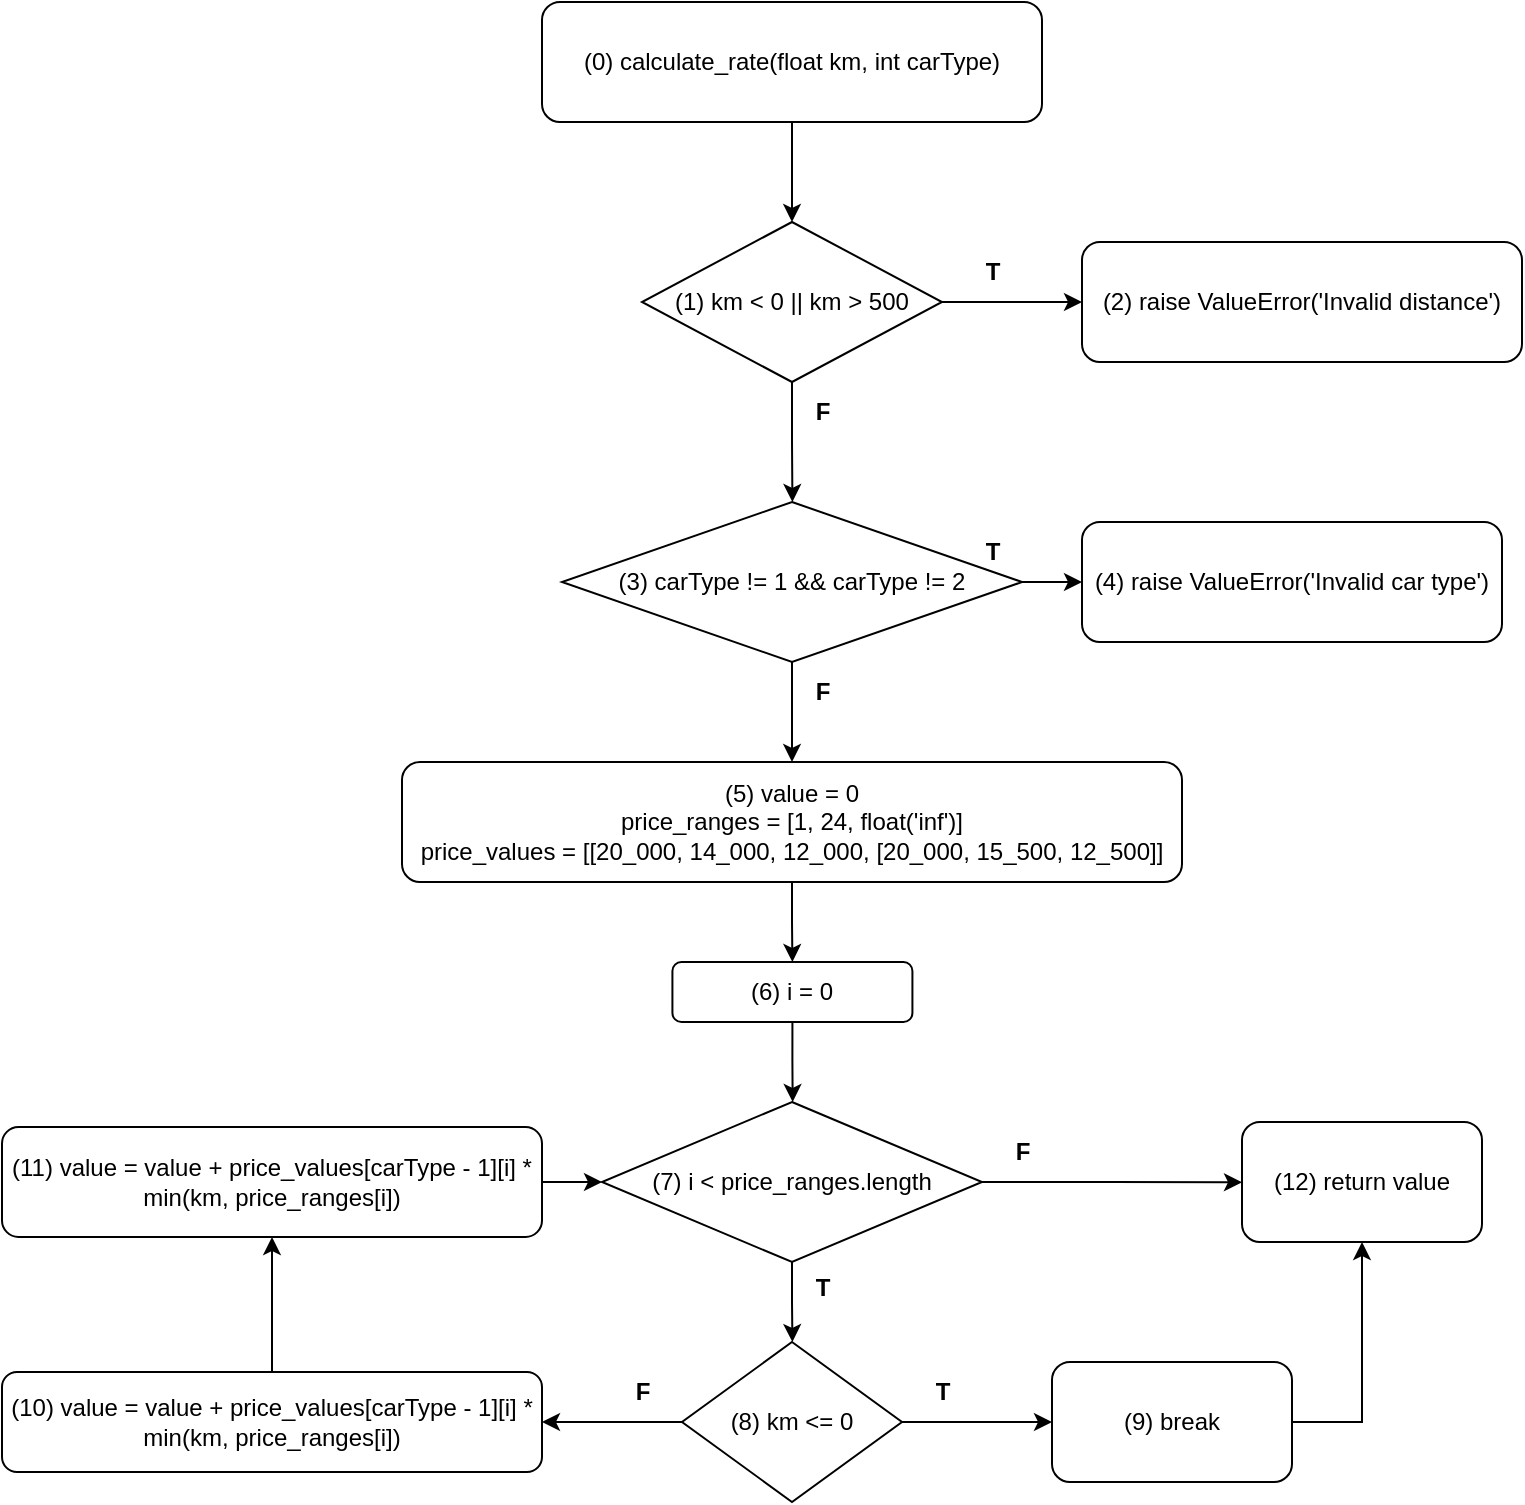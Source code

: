 <mxfile version="24.0.8" type="github">
  <diagram name="Page-1" id="zPGRw3HBfnQC19OAq6zw">
    <mxGraphModel dx="993" dy="514" grid="1" gridSize="10" guides="1" tooltips="1" connect="1" arrows="1" fold="1" page="1" pageScale="1" pageWidth="850" pageHeight="1100" math="0" shadow="0">
      <root>
        <mxCell id="0" />
        <mxCell id="1" parent="0" />
        <mxCell id="onb37vQSFci2zJddi1So-2" style="edgeStyle=orthogonalEdgeStyle;rounded=0;orthogonalLoop=1;jettySize=auto;html=1;exitX=0.5;exitY=1;exitDx=0;exitDy=0;" edge="1" parent="1" source="onb37vQSFci2zJddi1So-1">
          <mxGeometry relative="1" as="geometry">
            <mxPoint x="425" y="130" as="targetPoint" />
          </mxGeometry>
        </mxCell>
        <mxCell id="onb37vQSFci2zJddi1So-1" value="&lt;span id=&quot;selected_text&quot;&gt;&lt;/span&gt;&lt;span id=&quot;selected_text&quot;&gt;&lt;/span&gt;&lt;span id=&quot;selected_text&quot;&gt;&lt;/span&gt;&lt;span id=&quot;selected_text&quot;&gt;&lt;/span&gt;(0) calculate_rate(float km, int carType)" style="rounded=1;whiteSpace=wrap;html=1;" vertex="1" parent="1">
          <mxGeometry x="300" y="20" width="250" height="60" as="geometry" />
        </mxCell>
        <mxCell id="onb37vQSFci2zJddi1So-4" style="edgeStyle=orthogonalEdgeStyle;rounded=0;orthogonalLoop=1;jettySize=auto;html=1;exitX=1;exitY=0.5;exitDx=0;exitDy=0;" edge="1" parent="1" source="onb37vQSFci2zJddi1So-3">
          <mxGeometry relative="1" as="geometry">
            <mxPoint x="570" y="170" as="targetPoint" />
          </mxGeometry>
        </mxCell>
        <mxCell id="onb37vQSFci2zJddi1So-7" style="edgeStyle=orthogonalEdgeStyle;rounded=0;orthogonalLoop=1;jettySize=auto;html=1;exitX=0.5;exitY=1;exitDx=0;exitDy=0;" edge="1" parent="1" source="onb37vQSFci2zJddi1So-3">
          <mxGeometry relative="1" as="geometry">
            <mxPoint x="425.207" y="270" as="targetPoint" />
          </mxGeometry>
        </mxCell>
        <mxCell id="onb37vQSFci2zJddi1So-3" value="&lt;span id=&quot;selected_text&quot;&gt;&lt;/span&gt;&lt;span id=&quot;selected_text&quot;&gt;&lt;/span&gt;(1) km &amp;lt; 0 || km &amp;gt; 500" style="rhombus;whiteSpace=wrap;html=1;" vertex="1" parent="1">
          <mxGeometry x="350" y="130" width="150" height="80" as="geometry" />
        </mxCell>
        <mxCell id="onb37vQSFci2zJddi1So-5" value="&lt;span id=&quot;selected_text&quot;&gt;&lt;/span&gt;&lt;b&gt;&lt;span id=&quot;selected_text&quot;&gt;&lt;/span&gt;T&lt;/b&gt;" style="text;html=1;align=center;verticalAlign=middle;resizable=0;points=[];autosize=1;strokeColor=none;fillColor=none;" vertex="1" parent="1">
          <mxGeometry x="510" y="140" width="30" height="30" as="geometry" />
        </mxCell>
        <mxCell id="onb37vQSFci2zJddi1So-6" value="&lt;span id=&quot;selected_text&quot;&gt;&lt;/span&gt;&lt;span id=&quot;selected_text&quot;&gt;&lt;/span&gt;(2) raise ValueError(&#39;Invalid distance&#39;)" style="rounded=1;whiteSpace=wrap;html=1;" vertex="1" parent="1">
          <mxGeometry x="570" y="140" width="220" height="60" as="geometry" />
        </mxCell>
        <mxCell id="onb37vQSFci2zJddi1So-8" value="&lt;b&gt;&lt;span id=&quot;selected_text&quot;&gt;&lt;/span&gt;F&lt;/b&gt;" style="text;html=1;align=center;verticalAlign=middle;resizable=0;points=[];autosize=1;strokeColor=none;fillColor=none;" vertex="1" parent="1">
          <mxGeometry x="425" y="210" width="30" height="30" as="geometry" />
        </mxCell>
        <mxCell id="onb37vQSFci2zJddi1So-9" style="edgeStyle=orthogonalEdgeStyle;rounded=0;orthogonalLoop=1;jettySize=auto;html=1;exitX=1;exitY=0.5;exitDx=0;exitDy=0;" edge="1" parent="1" source="onb37vQSFci2zJddi1So-11">
          <mxGeometry relative="1" as="geometry">
            <mxPoint x="570" y="310" as="targetPoint" />
          </mxGeometry>
        </mxCell>
        <mxCell id="onb37vQSFci2zJddi1So-10" style="edgeStyle=orthogonalEdgeStyle;rounded=0;orthogonalLoop=1;jettySize=auto;html=1;exitX=0.5;exitY=1;exitDx=0;exitDy=0;" edge="1" parent="1" source="onb37vQSFci2zJddi1So-11" target="onb37vQSFci2zJddi1So-15">
          <mxGeometry relative="1" as="geometry">
            <mxPoint x="425.207" y="410" as="targetPoint" />
          </mxGeometry>
        </mxCell>
        <mxCell id="onb37vQSFci2zJddi1So-11" value="&lt;span id=&quot;selected_text&quot;&gt;&lt;/span&gt;&lt;span id=&quot;selected_text&quot;&gt;&lt;/span&gt;&lt;span id=&quot;selected_text&quot;&gt;&lt;/span&gt;&lt;span id=&quot;selected_text&quot;&gt;&lt;/span&gt;(3) carType != 1 &amp;amp;&amp;amp; carType != 2" style="rhombus;whiteSpace=wrap;html=1;" vertex="1" parent="1">
          <mxGeometry x="310" y="270" width="230" height="80" as="geometry" />
        </mxCell>
        <mxCell id="onb37vQSFci2zJddi1So-12" value="&lt;span id=&quot;selected_text&quot;&gt;&lt;/span&gt;&lt;b&gt;&lt;span id=&quot;selected_text&quot;&gt;&lt;/span&gt;T&lt;/b&gt;" style="text;html=1;align=center;verticalAlign=middle;resizable=0;points=[];autosize=1;strokeColor=none;fillColor=none;" vertex="1" parent="1">
          <mxGeometry x="510" y="280" width="30" height="30" as="geometry" />
        </mxCell>
        <mxCell id="onb37vQSFci2zJddi1So-13" value="&lt;span id=&quot;selected_text&quot;&gt;&lt;/span&gt;&lt;span id=&quot;selected_text&quot;&gt;&lt;/span&gt;&lt;span id=&quot;selected_text&quot;&gt;&lt;/span&gt;&lt;span id=&quot;selected_text&quot;&gt;&lt;/span&gt;&lt;span id=&quot;selected_text&quot;&gt;&lt;/span&gt;&lt;span id=&quot;selected_text&quot;&gt;&lt;/span&gt;(4) raise ValueError(&#39;Invalid &lt;span id=&quot;selected_text&quot;&gt;&lt;/span&gt;car type&#39;)" style="rounded=1;whiteSpace=wrap;html=1;" vertex="1" parent="1">
          <mxGeometry x="570" y="280" width="210" height="60" as="geometry" />
        </mxCell>
        <mxCell id="onb37vQSFci2zJddi1So-14" value="&lt;b&gt;&lt;span id=&quot;selected_text&quot;&gt;&lt;/span&gt;F&lt;/b&gt;" style="text;html=1;align=center;verticalAlign=middle;resizable=0;points=[];autosize=1;strokeColor=none;fillColor=none;" vertex="1" parent="1">
          <mxGeometry x="425" y="350" width="30" height="30" as="geometry" />
        </mxCell>
        <mxCell id="onb37vQSFci2zJddi1So-16" style="edgeStyle=orthogonalEdgeStyle;rounded=0;orthogonalLoop=1;jettySize=auto;html=1;exitX=0.5;exitY=1;exitDx=0;exitDy=0;" edge="1" parent="1" source="onb37vQSFci2zJddi1So-15" target="onb37vQSFci2zJddi1So-17">
          <mxGeometry relative="1" as="geometry">
            <mxPoint x="425.286" y="480" as="targetPoint" />
          </mxGeometry>
        </mxCell>
        <mxCell id="onb37vQSFci2zJddi1So-15" value="&lt;span id=&quot;selected_text&quot;&gt;&lt;/span&gt;&lt;span id=&quot;selected_text&quot;&gt;&lt;/span&gt;&lt;span id=&quot;selected_text&quot;&gt;&lt;/span&gt;(5) value = 0&lt;br&gt;&lt;div&gt;price_ranges = [1, 24, float(&#39;inf&#39;)]&lt;/div&gt;&lt;div&gt;price_values = [&lt;span style=&quot;background-color: initial;&quot;&gt;[20_000, 14_000, 12_000,&amp;nbsp;&lt;/span&gt;&lt;span style=&quot;background-color: initial;&quot;&gt;[20_000, 15_500, 12_500]&lt;/span&gt;&lt;span style=&quot;background-color: initial;&quot;&gt;]&lt;/span&gt;&lt;/div&gt;&lt;span id=&quot;selected_text&quot;&gt;&lt;/span&gt;" style="rounded=1;whiteSpace=wrap;html=1;" vertex="1" parent="1">
          <mxGeometry x="230" y="400" width="390" height="60" as="geometry" />
        </mxCell>
        <mxCell id="onb37vQSFci2zJddi1So-19" style="edgeStyle=orthogonalEdgeStyle;rounded=0;orthogonalLoop=1;jettySize=auto;html=1;exitX=0.5;exitY=1;exitDx=0;exitDy=0;" edge="1" parent="1" source="onb37vQSFci2zJddi1So-17">
          <mxGeometry relative="1" as="geometry">
            <mxPoint x="425.333" y="570" as="targetPoint" />
          </mxGeometry>
        </mxCell>
        <mxCell id="onb37vQSFci2zJddi1So-17" value="&lt;span id=&quot;selected_text&quot;&gt;&lt;/span&gt;&lt;span id=&quot;selected_text&quot;&gt;&lt;/span&gt;&lt;span id=&quot;selected_text&quot;&gt;&lt;/span&gt;&lt;span id=&quot;selected_text&quot;&gt;&lt;/span&gt;(6) i = 0" style="rounded=1;whiteSpace=wrap;html=1;" vertex="1" parent="1">
          <mxGeometry x="365.21" y="500" width="120" height="30" as="geometry" />
        </mxCell>
        <mxCell id="onb37vQSFci2zJddi1So-18" style="edgeStyle=orthogonalEdgeStyle;rounded=0;orthogonalLoop=1;jettySize=auto;html=1;exitX=0.5;exitY=1;exitDx=0;exitDy=0;" edge="1" parent="1" source="onb37vQSFci2zJddi1So-17" target="onb37vQSFci2zJddi1So-17">
          <mxGeometry relative="1" as="geometry" />
        </mxCell>
        <mxCell id="onb37vQSFci2zJddi1So-22" style="edgeStyle=orthogonalEdgeStyle;rounded=0;orthogonalLoop=1;jettySize=auto;html=1;exitX=1;exitY=0.5;exitDx=0;exitDy=0;" edge="1" parent="1" source="onb37vQSFci2zJddi1So-21">
          <mxGeometry relative="1" as="geometry">
            <mxPoint x="650" y="610.167" as="targetPoint" />
          </mxGeometry>
        </mxCell>
        <mxCell id="onb37vQSFci2zJddi1So-26" style="edgeStyle=orthogonalEdgeStyle;rounded=0;orthogonalLoop=1;jettySize=auto;html=1;exitX=0.5;exitY=1;exitDx=0;exitDy=0;entryX=0.5;entryY=0;entryDx=0;entryDy=0;" edge="1" parent="1" source="onb37vQSFci2zJddi1So-21">
          <mxGeometry relative="1" as="geometry">
            <mxPoint x="425.21" y="690" as="targetPoint" />
          </mxGeometry>
        </mxCell>
        <mxCell id="onb37vQSFci2zJddi1So-21" value="&lt;span id=&quot;selected_text&quot;&gt;&lt;/span&gt;&lt;span id=&quot;selected_text&quot;&gt;&lt;/span&gt;&lt;span id=&quot;selected_text&quot;&gt;&lt;/span&gt;(7) i &amp;lt; price_ranges.length" style="rhombus;whiteSpace=wrap;html=1;" vertex="1" parent="1">
          <mxGeometry x="330" y="570" width="190" height="80" as="geometry" />
        </mxCell>
        <mxCell id="onb37vQSFci2zJddi1So-23" value="&lt;span id=&quot;selected_text&quot;&gt;&lt;/span&gt;&lt;b&gt;&lt;span id=&quot;selected_text&quot;&gt;&lt;/span&gt;F&lt;/b&gt;" style="text;html=1;align=center;verticalAlign=middle;resizable=0;points=[];autosize=1;strokeColor=none;fillColor=none;" vertex="1" parent="1">
          <mxGeometry x="525" y="580" width="30" height="30" as="geometry" />
        </mxCell>
        <mxCell id="onb37vQSFci2zJddi1So-24" value="&lt;span id=&quot;selected_text&quot;&gt;&lt;/span&gt;&lt;span id=&quot;selected_text&quot;&gt;&lt;/span&gt;&lt;span id=&quot;selected_text&quot;&gt;&lt;/span&gt;(12) return value" style="rounded=1;whiteSpace=wrap;html=1;" vertex="1" parent="1">
          <mxGeometry x="650" y="580" width="120" height="60" as="geometry" />
        </mxCell>
        <mxCell id="onb37vQSFci2zJddi1So-28" style="edgeStyle=orthogonalEdgeStyle;rounded=0;orthogonalLoop=1;jettySize=auto;html=1;exitX=1;exitY=0.5;exitDx=0;exitDy=0;entryX=0;entryY=0.5;entryDx=0;entryDy=0;" edge="1" parent="1" source="onb37vQSFci2zJddi1So-27" target="onb37vQSFci2zJddi1So-30">
          <mxGeometry relative="1" as="geometry">
            <mxPoint x="550" y="730" as="targetPoint" />
            <Array as="points" />
          </mxGeometry>
        </mxCell>
        <mxCell id="onb37vQSFci2zJddi1So-33" style="edgeStyle=orthogonalEdgeStyle;rounded=0;orthogonalLoop=1;jettySize=auto;html=1;exitX=0;exitY=0.5;exitDx=0;exitDy=0;" edge="1" parent="1" source="onb37vQSFci2zJddi1So-27" target="onb37vQSFci2zJddi1So-34">
          <mxGeometry relative="1" as="geometry">
            <mxPoint x="310" y="730.167" as="targetPoint" />
          </mxGeometry>
        </mxCell>
        <mxCell id="onb37vQSFci2zJddi1So-27" value="&lt;span id=&quot;selected_text&quot;&gt;&lt;/span&gt;&lt;span id=&quot;selected_text&quot;&gt;&lt;/span&gt;(8) km &amp;lt;= 0" style="rhombus;whiteSpace=wrap;html=1;" vertex="1" parent="1">
          <mxGeometry x="370" y="690" width="110" height="80" as="geometry" />
        </mxCell>
        <mxCell id="onb37vQSFci2zJddi1So-29" value="&lt;span id=&quot;selected_text&quot;&gt;&lt;/span&gt;&lt;span id=&quot;selected_text&quot;&gt;&lt;/span&gt;&lt;span id=&quot;selected_text&quot;&gt;&lt;/span&gt;&lt;b&gt;&lt;span id=&quot;selected_text&quot;&gt;&lt;/span&gt;T&lt;/b&gt;" style="text;html=1;align=center;verticalAlign=middle;resizable=0;points=[];autosize=1;strokeColor=none;fillColor=none;" vertex="1" parent="1">
          <mxGeometry x="485.21" y="700" width="30" height="30" as="geometry" />
        </mxCell>
        <mxCell id="onb37vQSFci2zJddi1So-32" style="edgeStyle=orthogonalEdgeStyle;rounded=0;orthogonalLoop=1;jettySize=auto;html=1;exitX=1;exitY=0.5;exitDx=0;exitDy=0;entryX=0.5;entryY=1;entryDx=0;entryDy=0;" edge="1" parent="1" source="onb37vQSFci2zJddi1So-30" target="onb37vQSFci2zJddi1So-24">
          <mxGeometry relative="1" as="geometry" />
        </mxCell>
        <mxCell id="onb37vQSFci2zJddi1So-30" value="&lt;span id=&quot;selected_text&quot;&gt;&lt;/span&gt;&lt;span id=&quot;selected_text&quot;&gt;&lt;/span&gt;(9) break" style="rounded=1;whiteSpace=wrap;html=1;" vertex="1" parent="1">
          <mxGeometry x="555" y="700" width="120" height="60" as="geometry" />
        </mxCell>
        <mxCell id="onb37vQSFci2zJddi1So-35" style="edgeStyle=orthogonalEdgeStyle;rounded=0;orthogonalLoop=1;jettySize=auto;html=1;exitX=0.5;exitY=0;exitDx=0;exitDy=0;" edge="1" parent="1" source="onb37vQSFci2zJddi1So-34" target="onb37vQSFci2zJddi1So-36">
          <mxGeometry relative="1" as="geometry">
            <mxPoint x="165.333" y="670" as="targetPoint" />
          </mxGeometry>
        </mxCell>
        <mxCell id="onb37vQSFci2zJddi1So-34" value="&lt;span id=&quot;selected_text&quot;&gt;&lt;/span&gt;(10) value = value + price_values[carType - 1][i] * min(km, price_ranges[i])" style="rounded=1;whiteSpace=wrap;html=1;" vertex="1" parent="1">
          <mxGeometry x="30" y="705" width="270" height="50" as="geometry" />
        </mxCell>
        <mxCell id="onb37vQSFci2zJddi1So-37" style="edgeStyle=orthogonalEdgeStyle;rounded=0;orthogonalLoop=1;jettySize=auto;html=1;exitX=1;exitY=0.5;exitDx=0;exitDy=0;" edge="1" parent="1" source="onb37vQSFci2zJddi1So-36" target="onb37vQSFci2zJddi1So-21">
          <mxGeometry relative="1" as="geometry" />
        </mxCell>
        <mxCell id="onb37vQSFci2zJddi1So-36" value="&lt;span id=&quot;selected_text&quot;&gt;&lt;/span&gt;(11) value = value + price_values[carType - 1][i] * min(km, price_ranges[i])" style="rounded=1;whiteSpace=wrap;html=1;" vertex="1" parent="1">
          <mxGeometry x="30" y="582.5" width="270" height="55" as="geometry" />
        </mxCell>
        <mxCell id="onb37vQSFci2zJddi1So-38" value="&lt;span id=&quot;selected_text&quot;&gt;&lt;/span&gt;&lt;span id=&quot;selected_text&quot;&gt;&lt;/span&gt;&lt;span id=&quot;selected_text&quot;&gt;&lt;/span&gt;&lt;b&gt;&lt;span id=&quot;selected_text&quot;&gt;&lt;/span&gt;T&lt;/b&gt;" style="text;html=1;align=center;verticalAlign=middle;resizable=0;points=[];autosize=1;strokeColor=none;fillColor=none;" vertex="1" parent="1">
          <mxGeometry x="425" y="648" width="30" height="30" as="geometry" />
        </mxCell>
        <mxCell id="onb37vQSFci2zJddi1So-39" value="&lt;span id=&quot;selected_text&quot;&gt;&lt;/span&gt;&lt;span id=&quot;selected_text&quot;&gt;&lt;/span&gt;&lt;span id=&quot;selected_text&quot;&gt;&lt;/span&gt;&lt;b&gt;&lt;span id=&quot;selected_text&quot;&gt;&lt;/span&gt;F&lt;/b&gt;" style="text;html=1;align=center;verticalAlign=middle;resizable=0;points=[];autosize=1;strokeColor=none;fillColor=none;" vertex="1" parent="1">
          <mxGeometry x="335.21" y="700" width="30" height="30" as="geometry" />
        </mxCell>
      </root>
    </mxGraphModel>
  </diagram>
</mxfile>

